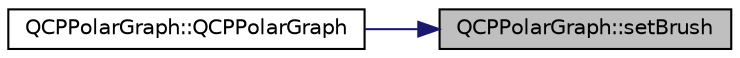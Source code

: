 digraph "QCPPolarGraph::setBrush"
{
 // LATEX_PDF_SIZE
  edge [fontname="Helvetica",fontsize="10",labelfontname="Helvetica",labelfontsize="10"];
  node [fontname="Helvetica",fontsize="10",shape=record];
  rankdir="RL";
  Node1 [label="QCPPolarGraph::setBrush",height=0.2,width=0.4,color="black", fillcolor="grey75", style="filled", fontcolor="black",tooltip=" "];
  Node1 -> Node2 [dir="back",color="midnightblue",fontsize="10",style="solid",fontname="Helvetica"];
  Node2 [label="QCPPolarGraph::QCPPolarGraph",height=0.2,width=0.4,color="black", fillcolor="white", style="filled",URL="$classQCPPolarGraph.html#a1eb4ee188eccf0e76e805af62352e7e8",tooltip=" "];
}
